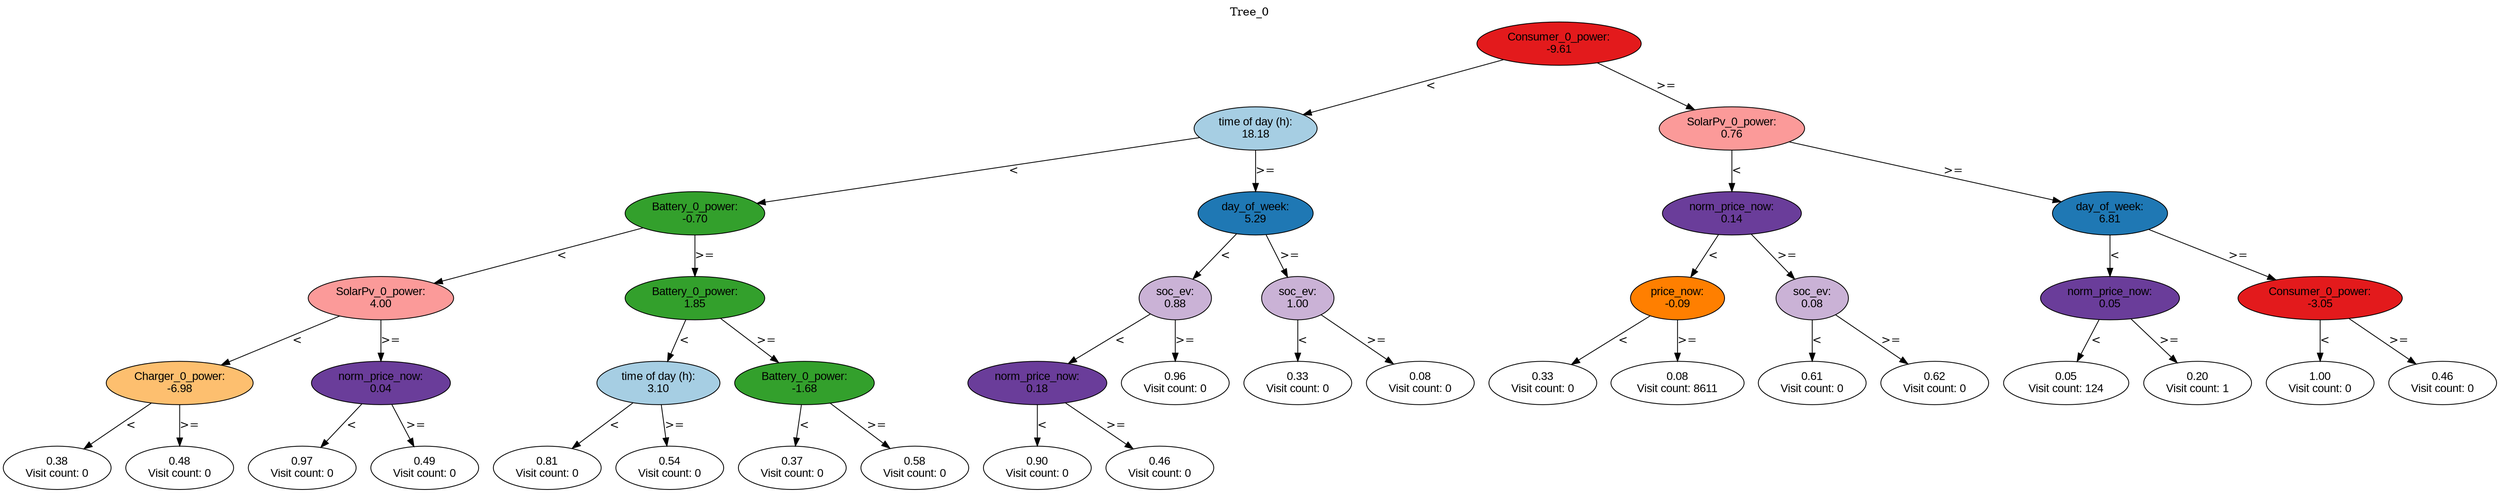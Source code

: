 digraph BST {
    node [fontname="Arial" style=filled colorscheme=paired12];
    0 [ label = "Consumer_0_power:
-9.61" fillcolor=6];
    1 [ label = "time of day (h):
18.18" fillcolor=1];
    2 [ label = "Battery_0_power:
-0.70" fillcolor=4];
    3 [ label = "SolarPv_0_power:
4.00" fillcolor=5];
    4 [ label = "Charger_0_power:
-6.98" fillcolor=7];
    5 [ label = "0.38
Visit count: 0" fillcolor=white];
    6 [ label = "0.48
Visit count: 0" fillcolor=white];
    7 [ label = "norm_price_now:
0.04" fillcolor=10];
    8 [ label = "0.97
Visit count: 0" fillcolor=white];
    9 [ label = "0.49
Visit count: 0" fillcolor=white];
    10 [ label = "Battery_0_power:
1.85" fillcolor=4];
    11 [ label = "time of day (h):
3.10" fillcolor=1];
    12 [ label = "0.81
Visit count: 0" fillcolor=white];
    13 [ label = "0.54
Visit count: 0" fillcolor=white];
    14 [ label = "Battery_0_power:
-1.68" fillcolor=4];
    15 [ label = "0.37
Visit count: 0" fillcolor=white];
    16 [ label = "0.58
Visit count: 0" fillcolor=white];
    17 [ label = "day_of_week:
5.29" fillcolor=2];
    18 [ label = "soc_ev:
0.88" fillcolor=9];
    19 [ label = "norm_price_now:
0.18" fillcolor=10];
    20 [ label = "0.90
Visit count: 0" fillcolor=white];
    21 [ label = "0.46
Visit count: 0" fillcolor=white];
    22 [ label = "0.96
Visit count: 0" fillcolor=white];
    23 [ label = "soc_ev:
1.00" fillcolor=9];
    24 [ label = "0.33
Visit count: 0" fillcolor=white];
    25 [ label = "0.08
Visit count: 0" fillcolor=white];
    26 [ label = "SolarPv_0_power:
0.76" fillcolor=5];
    27 [ label = "norm_price_now:
0.14" fillcolor=10];
    28 [ label = "price_now:
-0.09" fillcolor=8];
    29 [ label = "0.33
Visit count: 0" fillcolor=white];
    30 [ label = "0.08
Visit count: 8611" fillcolor=white];
    31 [ label = "soc_ev:
0.08" fillcolor=9];
    32 [ label = "0.61
Visit count: 0" fillcolor=white];
    33 [ label = "0.62
Visit count: 0" fillcolor=white];
    34 [ label = "day_of_week:
6.81" fillcolor=2];
    35 [ label = "norm_price_now:
0.05" fillcolor=10];
    36 [ label = "0.05
Visit count: 124" fillcolor=white];
    37 [ label = "0.20
Visit count: 1" fillcolor=white];
    38 [ label = "Consumer_0_power:
-3.05" fillcolor=6];
    39 [ label = "1.00
Visit count: 0" fillcolor=white];
    40 [ label = "0.46
Visit count: 0" fillcolor=white];

    0  -> 1[ label = "<"];
    0  -> 26[ label = ">="];
    1  -> 2[ label = "<"];
    1  -> 17[ label = ">="];
    2  -> 3[ label = "<"];
    2  -> 10[ label = ">="];
    3  -> 4[ label = "<"];
    3  -> 7[ label = ">="];
    4  -> 5[ label = "<"];
    4  -> 6[ label = ">="];
    7  -> 8[ label = "<"];
    7  -> 9[ label = ">="];
    10  -> 11[ label = "<"];
    10  -> 14[ label = ">="];
    11  -> 12[ label = "<"];
    11  -> 13[ label = ">="];
    14  -> 15[ label = "<"];
    14  -> 16[ label = ">="];
    17  -> 18[ label = "<"];
    17  -> 23[ label = ">="];
    18  -> 19[ label = "<"];
    18  -> 22[ label = ">="];
    19  -> 20[ label = "<"];
    19  -> 21[ label = ">="];
    23  -> 24[ label = "<"];
    23  -> 25[ label = ">="];
    26  -> 27[ label = "<"];
    26  -> 34[ label = ">="];
    27  -> 28[ label = "<"];
    27  -> 31[ label = ">="];
    28  -> 29[ label = "<"];
    28  -> 30[ label = ">="];
    31  -> 32[ label = "<"];
    31  -> 33[ label = ">="];
    34  -> 35[ label = "<"];
    34  -> 38[ label = ">="];
    35  -> 36[ label = "<"];
    35  -> 37[ label = ">="];
    38  -> 39[ label = "<"];
    38  -> 40[ label = ">="];

    labelloc="t";
    label="Tree_0";
}